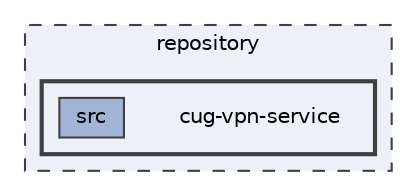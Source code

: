 digraph "repository/cug-vpn-service"
{
 // LATEX_PDF_SIZE
  bgcolor="transparent";
  edge [fontname=Helvetica,fontsize=10,labelfontname=Helvetica,labelfontsize=10];
  node [fontname=Helvetica,fontsize=10,shape=box,height=0.2,width=0.4];
  compound=true
  subgraph clusterdir_b67a65b3e0ec834719b9c39fd2c3a507 {
    graph [ bgcolor="#edf0f7", pencolor="grey25", label="repository", fontname=Helvetica,fontsize=10 style="filled,dashed", URL="dir_b67a65b3e0ec834719b9c39fd2c3a507.html",tooltip=""]
  subgraph clusterdir_d03006fb2c374e6671ab8b48abe5f9b7 {
    graph [ bgcolor="#edf0f7", pencolor="grey25", label="", fontname=Helvetica,fontsize=10 style="filled,bold", URL="dir_d03006fb2c374e6671ab8b48abe5f9b7.html",tooltip=""]
    dir_d03006fb2c374e6671ab8b48abe5f9b7 [shape=plaintext, label="cug-vpn-service"];
  dir_46f65952b5af99f6502ee74132e70415 [label="src", fillcolor="#a2b4d6", color="grey25", style="filled", URL="dir_46f65952b5af99f6502ee74132e70415.html",tooltip=""];
  }
  }
}
